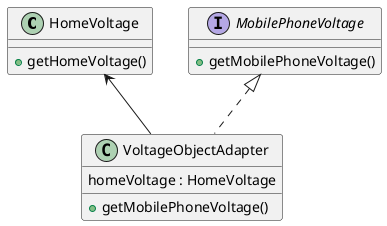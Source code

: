 @startuml

class HomeVoltage{
    + getHomeVoltage()
}
interface MobilePhoneVoltage{
    + getMobilePhoneVoltage()
}

class VoltageObjectAdapter{
    homeVoltage : HomeVoltage
    + getMobilePhoneVoltage()
}
HomeVoltage <-- VoltageObjectAdapter
MobilePhoneVoltage <|.. VoltageObjectAdapter
@enduml